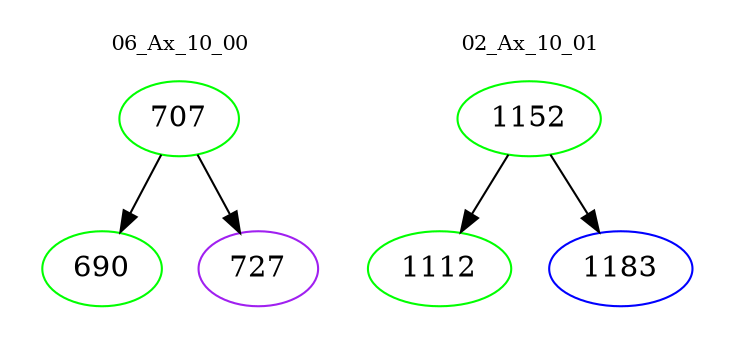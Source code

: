 digraph{
subgraph cluster_0 {
color = white
label = "06_Ax_10_00";
fontsize=10;
T0_707 [label="707", color="green"]
T0_707 -> T0_690 [color="black"]
T0_690 [label="690", color="green"]
T0_707 -> T0_727 [color="black"]
T0_727 [label="727", color="purple"]
}
subgraph cluster_1 {
color = white
label = "02_Ax_10_01";
fontsize=10;
T1_1152 [label="1152", color="green"]
T1_1152 -> T1_1112 [color="black"]
T1_1112 [label="1112", color="green"]
T1_1152 -> T1_1183 [color="black"]
T1_1183 [label="1183", color="blue"]
}
}
